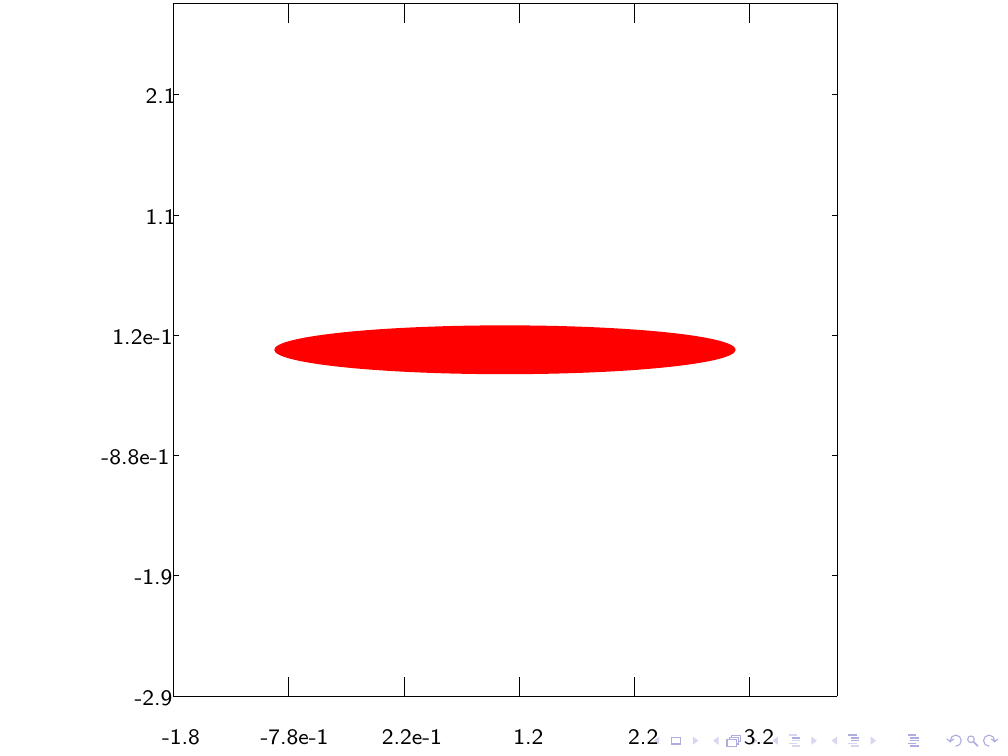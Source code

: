 \documentclass{beamer}

\usepackage{tikz}
\usepackage{pgflibraryshapes}
\usetikzlibrary{backgrounds}
\usetikzlibrary{arrows}
\newenvironment{changemargin}[2]{%
  \begin{list}{}{%
    \setlength{\topsep}{0pt}%
    \setlength{\leftmargin}{#1}%
    \setlength{\rightmargin}{#2}%
    \setlength{\listparindent}{\parindent}%
    \setlength{\itemindent}{\parindent}%
    \setlength{\parsep}{\parskip}%
  }%
  \item[]}{\end{list}}

\begin{document}
\begin{frame}{}
\begin{changemargin}{-1cm}{0cm}
\begin{center}
\begin{tikzpicture}[scale = 10.00,font=\fontsize{8}{8}\selectfont]
\draw [black] (0.115,0.085) --(0.958,0.085);
\draw [black] (0.115,0.085) --(0.115,0.965);
\draw [black] (0.115,0.965) --(0.958,0.965);
\draw [black] (0.958,0.085) --(0.958,0.965);
\draw [black] (0.115,0.085) --(0.115,0.11);
\draw [black] (0.115,0.965) --(0.115,0.94);
\draw [black] (0.261,0.085) --(0.261,0.11);
\draw [black] (0.261,0.965) --(0.261,0.94);
\draw [black] (0.408,0.085) --(0.408,0.11);
\draw [black] (0.408,0.965) --(0.408,0.94);
\draw [black] (0.554,0.085) --(0.554,0.11);
\draw [black] (0.554,0.965) --(0.554,0.94);
\draw [black] (0.7,0.085) --(0.7,0.11);
\draw [black] (0.7,0.965) --(0.7,0.94);
\draw [black] (0.847,0.085) --(0.847,0.11);
\draw [black] (0.847,0.965) --(0.847,0.94);
\node [above right, black] at (0.087,0.01) {-1.8};
\node [above right, black] at (0.212,0.01) {-7.8e-1};
\node [above right, black] at (0.366,0.01) {2.2e-1};
\node [above right, black] at (0.533,0.01) {1.2};
\node [above right, black] at (0.679,0.01) {2.2};
\node [above right, black] at (0.826,0.01) {3.2};
\draw [black] (0.115,0.085) --(0.122,0.085);
\draw [black] (0.958,0.085) --(0.951,0.085);
\draw [black] (0.115,0.238) --(0.122,0.238);
\draw [black] (0.958,0.238) --(0.951,0.238);
\draw [black] (0.115,0.391) --(0.122,0.391);
\draw [black] (0.958,0.391) --(0.951,0.391);
\draw [black] (0.115,0.543) --(0.122,0.543);
\draw [black] (0.958,0.543) --(0.951,0.543);
\draw [black] (0.115,0.696) --(0.122,0.696);
\draw [black] (0.958,0.696) --(0.951,0.696);
\draw [black] (0.115,0.849) --(0.122,0.849);
\draw [black] (0.958,0.849) --(0.951,0.849);
\node [above right, black] at (0.052,0.06) {-2.9};
\node [above right, black] at (0.052,0.213) {-1.9};
\node [above right, black] at (0.01,0.366) {-8.8e-1};
\node [above right, black] at (0.024,0.518) {1.2e-1};
\node [above right, black] at (0.066,0.671) {1.1};
\node [above right, black] at (0.066,0.824) {2.1};
\fill [color=red] (0.536,0.525) circle [x radius=0.293,y radius=0.031];
\end{tikzpicture}
\end{center}
\end{changemargin}
\end{frame}
\end{document}

